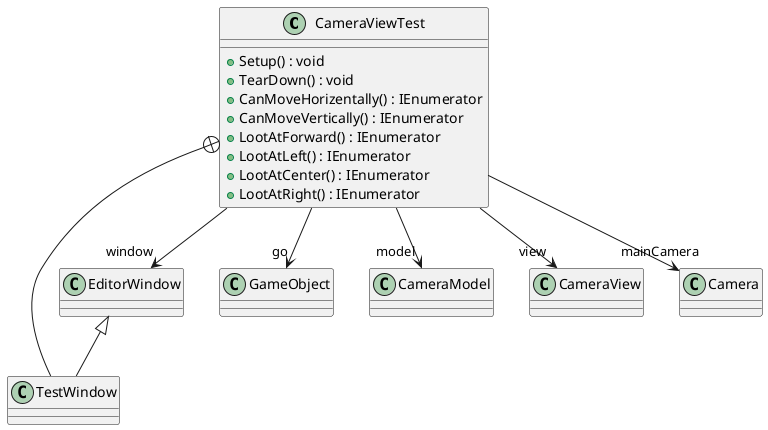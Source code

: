 @startuml
class CameraViewTest {
    + Setup() : void
    + TearDown() : void
    + CanMoveHorizentally() : IEnumerator
    + CanMoveVertically() : IEnumerator
    + LootAtForward() : IEnumerator
    + LootAtLeft() : IEnumerator
    + LootAtCenter() : IEnumerator
    + LootAtRight() : IEnumerator
}
class TestWindow {
}
CameraViewTest --> "window" EditorWindow
CameraViewTest --> "go" GameObject
CameraViewTest --> "model" CameraModel
CameraViewTest --> "view" CameraView
CameraViewTest --> "mainCamera" Camera
CameraViewTest +-- TestWindow
EditorWindow <|-- TestWindow
@enduml
